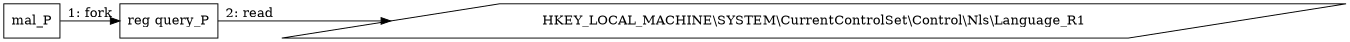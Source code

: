 digraph "T1614.001" {
rankdir="LR"
size="9"
fixedsize="false"
splines="true"
nodesep=0.3
ranksep=0
fontsize=10
overlap="scalexy"
engine= "neato"
	"mal_P" [node_type=Process shape=box]
	"reg query_P" [node_type=Process shape=box]
	"HKEY_LOCAL_MACHINE\\SYSTEM\\CurrentControlSet\\Control\\Nls\\Language_R1" [node_type=Registry shape=parallelogram]
	"mal_P" -> "reg query_P" [label="1: fork"]
	"reg query_P" -> "HKEY_LOCAL_MACHINE\\SYSTEM\\CurrentControlSet\\Control\\Nls\\Language_R1" [label="2: read"]
}
